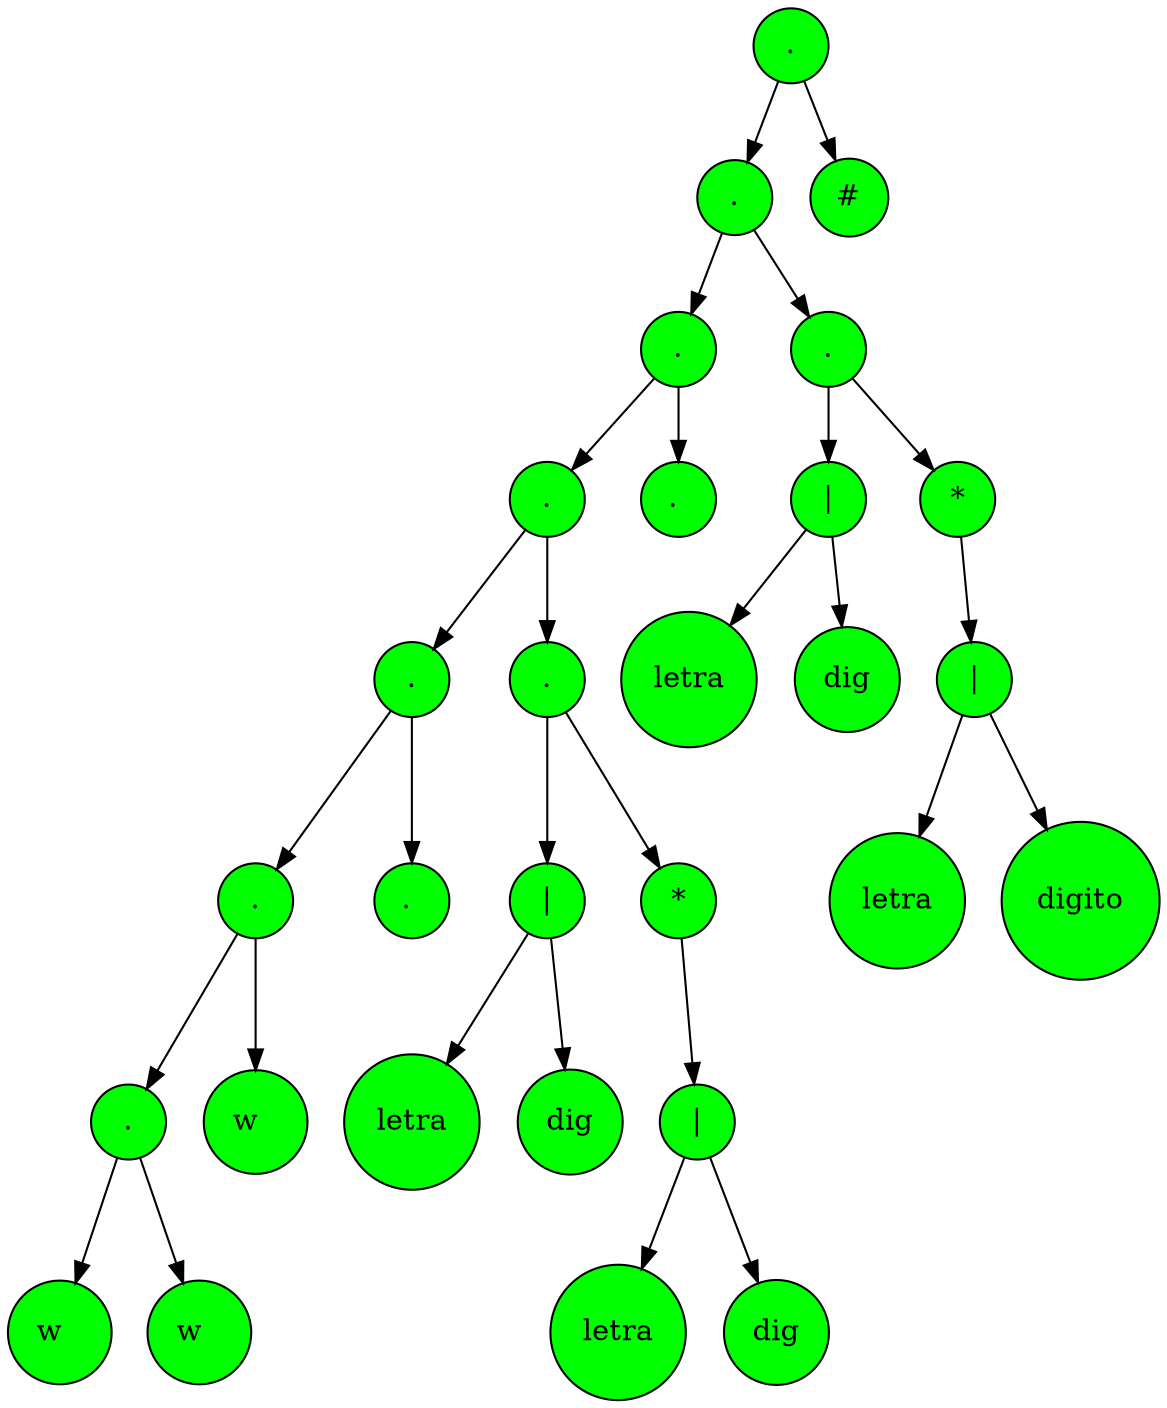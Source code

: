 digraph G {
N1[style=filled, fillcolor=green, shape = circle, label = "."]
N2[style=filled, fillcolor=green, shape = circle, label = "."]
N1 -> N2;
N3[style=filled, fillcolor=green, shape = circle, label = "."]
N2 -> N3;
N4[style=filled, fillcolor=green, shape = circle, label = "."]
N3 -> N4;
N5[style=filled, fillcolor=green, shape = circle, label = "."]
N4 -> N5;
N6[style=filled, fillcolor=green, shape = circle, label = "."]
N5 -> N6;
N7[style=filled, fillcolor=green, shape = circle, label = "."]
N6 -> N7;
N8[style=filled, fillcolor=green, shape = circle, label = "w  "]
N7 -> N8;
N9[style=filled, fillcolor=green, shape = circle, label = "w  "]
N7 -> N9;
N10[style=filled, fillcolor=green, shape = circle, label = "w  "]
N6 -> N10;
N11[style=filled, fillcolor=green, shape = circle, label = ". "]
N5 -> N11;
N12[style=filled, fillcolor=green, shape = circle, label = "."]
N4 -> N12;
N13[style=filled, fillcolor=green, shape = circle, label = "|"]
N12 -> N13;
N14[style=filled, fillcolor=green, shape = circle, label = "letra"]
N13 -> N14;
N15[style=filled, fillcolor=green, shape = circle, label = "dig"]
N13 -> N15;
N16[style=filled, fillcolor=green, shape = circle, label = "*"]
N12 -> N16;
N17[style=filled, fillcolor=green, shape = circle, label = "|"]
N16 -> N17;
N18[style=filled, fillcolor=green, shape = circle, label = "letra"]
N17 -> N18;
N19[style=filled, fillcolor=green, shape = circle, label = "dig"]
N17 -> N19;
N20[style=filled, fillcolor=green, shape = circle, label = ". "]
N3 -> N20;
N21[style=filled, fillcolor=green, shape = circle, label = "."]
N2 -> N21;
N22[style=filled, fillcolor=green, shape = circle, label = "|"]
N21 -> N22;
N23[style=filled, fillcolor=green, shape = circle, label = "letra"]
N22 -> N23;
N24[style=filled, fillcolor=green, shape = circle, label = "dig"]
N22 -> N24;
N25[style=filled, fillcolor=green, shape = circle, label = "*"]
N21 -> N25;
N26[style=filled, fillcolor=green, shape = circle, label = "|"]
N25 -> N26;
N27[style=filled, fillcolor=green, shape = circle, label = "letra"]
N26 -> N27;
N28[style=filled, fillcolor=green, shape = circle, label = "digito"]
N26 -> N28;
N29[style=filled, fillcolor=green, shape = circle, label = "#"]
N1 -> N29;
}
digraph G {
N1[style=filled, fillcolor=green, shape = circle, label = "."]
N2[style=filled, fillcolor=green, shape = circle, label = "."]
N1 -> N2;
N3[style=filled, fillcolor=green, shape = circle, label = "."]
N2 -> N3;
N4[style=filled, fillcolor=green, shape = circle, label = "letra"]
N3 -> N4;
N5[style=filled, fillcolor=green, shape = circle, label = "letra"]
N3 -> N5;
N6[style=filled, fillcolor=green, shape = circle, label = "letra"]
N2 -> N6;
N7[style=filled, fillcolor=green, shape = circle, label = "#"]
N1 -> N7;
}
